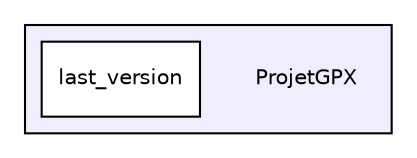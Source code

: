 digraph "/home/gtsi/ProjetGPX" {
  compound=true
  node [ fontsize="10", fontname="Helvetica"];
  edge [ labelfontsize="10", labelfontname="Helvetica"];
  subgraph clusterdir_6c86eb38bd3f2709089bb3e6764c5a8e {
    graph [ bgcolor="#eeeeff", pencolor="black", label="" URL="dir_6c86eb38bd3f2709089bb3e6764c5a8e.html"];
    dir_6c86eb38bd3f2709089bb3e6764c5a8e [shape=plaintext label="ProjetGPX"];
    dir_06d1fd6bfc89511f701b9c6657232bc6 [shape=box label="last_version" color="black" fillcolor="white" style="filled" URL="dir_06d1fd6bfc89511f701b9c6657232bc6.html"];
  }
}
